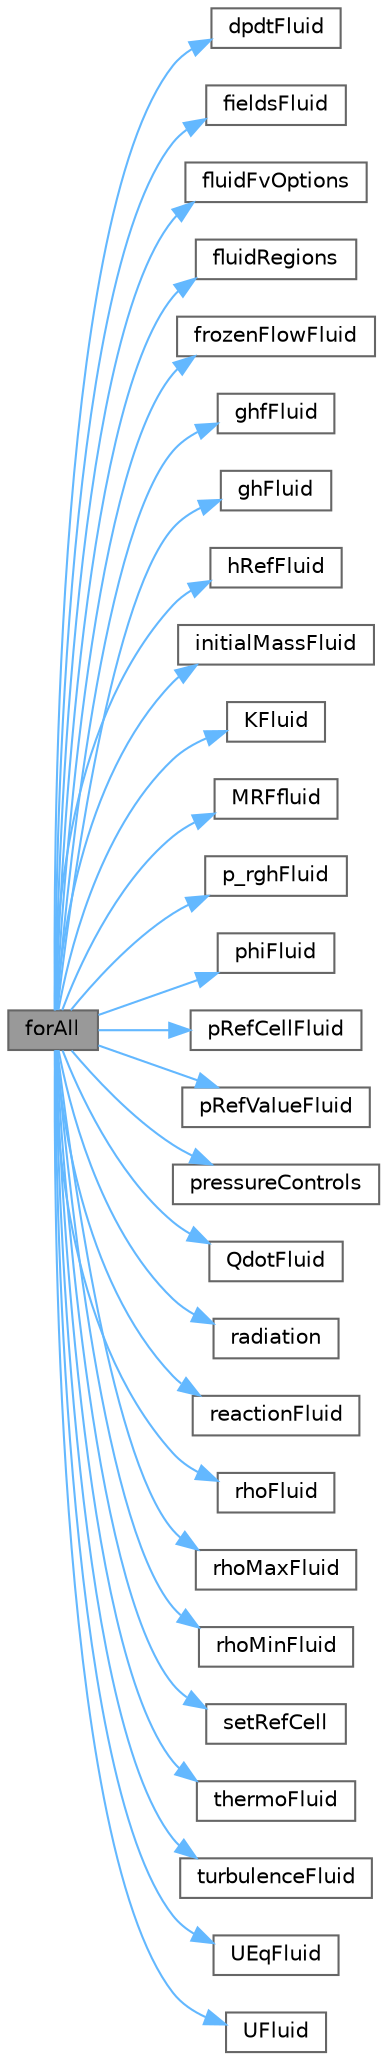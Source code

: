 digraph "forAll"
{
 // LATEX_PDF_SIZE
  bgcolor="transparent";
  edge [fontname=Helvetica,fontsize=10,labelfontname=Helvetica,labelfontsize=10];
  node [fontname=Helvetica,fontsize=10,shape=box,height=0.2,width=0.4];
  rankdir="LR";
  Node1 [id="Node000001",label="forAll",height=0.2,width=0.4,color="gray40", fillcolor="grey60", style="filled", fontcolor="black",tooltip=" "];
  Node1 -> Node2 [id="edge1_Node000001_Node000002",color="steelblue1",style="solid",tooltip=" "];
  Node2 [id="Node000002",label="dpdtFluid",height=0.2,width=0.4,color="grey40", fillcolor="white", style="filled",URL="$fluid_2createFluidFields_8H.html#a4ea78150fada5c3258e386717127d733",tooltip=" "];
  Node1 -> Node3 [id="edge2_Node000001_Node000003",color="steelblue1",style="solid",tooltip=" "];
  Node3 [id="Node000003",label="fieldsFluid",height=0.2,width=0.4,color="grey40", fillcolor="white", style="filled",URL="$chtMultiRegionTwoPhaseEulerFoam_2fluid_2createFluidFields_8H.html#ac5796331b3de89612882cdf202c51075",tooltip=" "];
  Node1 -> Node4 [id="edge3_Node000001_Node000004",color="steelblue1",style="solid",tooltip=" "];
  Node4 [id="Node000004",label="fluidFvOptions",height=0.2,width=0.4,color="grey40", fillcolor="white", style="filled",URL="$chtMultiRegionSimpleFoam_2fluid_2createFluidFields_8H.html#a51758eb8e3c087756e41f44c2b416284",tooltip=" "];
  Node1 -> Node5 [id="edge4_Node000001_Node000005",color="steelblue1",style="solid",tooltip=" "];
  Node5 [id="Node000005",label="fluidRegions",height=0.2,width=0.4,color="grey40", fillcolor="white", style="filled",URL="$chtMultiRegionSimpleFoam_2fluid_2createFluidMeshes_8H.html#a907123d0ac2aad3d73e3e4d8d0b68f90",tooltip=" "];
  Node1 -> Node6 [id="edge5_Node000001_Node000006",color="steelblue1",style="solid",tooltip=" "];
  Node6 [id="Node000006",label="frozenFlowFluid",height=0.2,width=0.4,color="grey40", fillcolor="white", style="filled",URL="$chtMultiRegionSimpleFoam_2fluid_2createFluidFields_8H.html#a99adfeb1d5272cc2e42c49e005e8e951",tooltip=" "];
  Node1 -> Node7 [id="edge6_Node000001_Node000007",color="steelblue1",style="solid",tooltip=" "];
  Node7 [id="Node000007",label="ghfFluid",height=0.2,width=0.4,color="grey40", fillcolor="white", style="filled",URL="$chtMultiRegionSimpleFoam_2fluid_2createFluidFields_8H.html#aa450ba086a7453c4deb764a0336d3169",tooltip=" "];
  Node1 -> Node8 [id="edge7_Node000001_Node000008",color="steelblue1",style="solid",tooltip=" "];
  Node8 [id="Node000008",label="ghFluid",height=0.2,width=0.4,color="grey40", fillcolor="white", style="filled",URL="$chtMultiRegionSimpleFoam_2fluid_2createFluidFields_8H.html#a0a1544219281b50d8f0d68c682fa1711",tooltip=" "];
  Node1 -> Node9 [id="edge8_Node000001_Node000009",color="steelblue1",style="solid",tooltip=" "];
  Node9 [id="Node000009",label="hRefFluid",height=0.2,width=0.4,color="grey40", fillcolor="white", style="filled",URL="$chtMultiRegionSimpleFoam_2fluid_2createFluidFields_8H.html#a53a9989eb4fb9512ebe16227a7124a7a",tooltip=" "];
  Node1 -> Node10 [id="edge9_Node000001_Node000010",color="steelblue1",style="solid",tooltip=" "];
  Node10 [id="Node000010",label="initialMassFluid",height=0.2,width=0.4,color="grey40", fillcolor="white", style="filled",URL="$chtMultiRegionSimpleFoam_2fluid_2createFluidFields_8H.html#a8cafb7d221092e84a5660af24e4ad320",tooltip=" "];
  Node1 -> Node11 [id="edge10_Node000001_Node000011",color="steelblue1",style="solid",tooltip=" "];
  Node11 [id="Node000011",label="KFluid",height=0.2,width=0.4,color="grey40", fillcolor="white", style="filled",URL="$fluid_2createFluidFields_8H.html#ae4cf3a4099ac18ac35bb3922bc695d08",tooltip=" "];
  Node1 -> Node12 [id="edge11_Node000001_Node000012",color="steelblue1",style="solid",tooltip=" "];
  Node12 [id="Node000012",label="MRFfluid",height=0.2,width=0.4,color="grey40", fillcolor="white", style="filled",URL="$chtMultiRegionSimpleFoam_2fluid_2createFluidFields_8H.html#a4afcd05df190345d584ad5c1716b14c2",tooltip=" "];
  Node1 -> Node13 [id="edge12_Node000001_Node000013",color="steelblue1",style="solid",tooltip=" "];
  Node13 [id="Node000013",label="p_rghFluid",height=0.2,width=0.4,color="grey40", fillcolor="white", style="filled",URL="$chtMultiRegionSimpleFoam_2fluid_2createFluidFields_8H.html#a782b226d6d253ed80c78da523d32b96c",tooltip=" "];
  Node1 -> Node14 [id="edge13_Node000001_Node000014",color="steelblue1",style="solid",tooltip=" "];
  Node14 [id="Node000014",label="phiFluid",height=0.2,width=0.4,color="grey40", fillcolor="white", style="filled",URL="$chtMultiRegionSimpleFoam_2fluid_2createFluidFields_8H.html#ae2257849f1544f73aa195a888b27ae52",tooltip=" "];
  Node1 -> Node15 [id="edge14_Node000001_Node000015",color="steelblue1",style="solid",tooltip=" "];
  Node15 [id="Node000015",label="pRefCellFluid",height=0.2,width=0.4,color="grey40", fillcolor="white", style="filled",URL="$chtMultiRegionSimpleFoam_2fluid_2createFluidFields_8H.html#a6ffc9dc1d020a07567baa25173d16a69",tooltip=" "];
  Node1 -> Node16 [id="edge15_Node000001_Node000016",color="steelblue1",style="solid",tooltip=" "];
  Node16 [id="Node000016",label="pRefValueFluid",height=0.2,width=0.4,color="grey40", fillcolor="white", style="filled",URL="$chtMultiRegionSimpleFoam_2fluid_2createFluidFields_8H.html#ada85e752ab9fc2192eed064745bed272",tooltip=" "];
  Node1 -> Node17 [id="edge16_Node000001_Node000017",color="steelblue1",style="solid",tooltip=" "];
  Node17 [id="Node000017",label="pressureControls",height=0.2,width=0.4,color="grey40", fillcolor="white", style="filled",URL="$fluid_2createFluidFields_8H.html#aadd913edc23ebca4ddc0d77725c2225e",tooltip=" "];
  Node1 -> Node18 [id="edge17_Node000001_Node000018",color="steelblue1",style="solid",tooltip=" "];
  Node18 [id="Node000018",label="QdotFluid",height=0.2,width=0.4,color="grey40", fillcolor="white", style="filled",URL="$fluid_2createFluidFields_8H.html#ad1a439e98d298bb0ee4119b294601875",tooltip=" "];
  Node1 -> Node19 [id="edge18_Node000001_Node000019",color="steelblue1",style="solid",tooltip=" "];
  Node19 [id="Node000019",label="radiation",height=0.2,width=0.4,color="grey40", fillcolor="white", style="filled",URL="$chtMultiRegionSimpleFoam_2fluid_2createFluidFields_8H.html#ab47909c3b399732fd8cdfd46429db2a1",tooltip=" "];
  Node1 -> Node20 [id="edge19_Node000001_Node000020",color="steelblue1",style="solid",tooltip=" "];
  Node20 [id="Node000020",label="reactionFluid",height=0.2,width=0.4,color="grey40", fillcolor="white", style="filled",URL="$fluid_2createFluidFields_8H.html#aad68610c203fd0170c90651362a8d977",tooltip=" "];
  Node1 -> Node21 [id="edge20_Node000001_Node000021",color="steelblue1",style="solid",tooltip=" "];
  Node21 [id="Node000021",label="rhoFluid",height=0.2,width=0.4,color="grey40", fillcolor="white", style="filled",URL="$chtMultiRegionSimpleFoam_2fluid_2createFluidFields_8H.html#a9a25ee4dee846236f5ccbe52a0d21e02",tooltip=" "];
  Node1 -> Node22 [id="edge21_Node000001_Node000022",color="steelblue1",style="solid",tooltip=" "];
  Node22 [id="Node000022",label="rhoMaxFluid",height=0.2,width=0.4,color="grey40", fillcolor="white", style="filled",URL="$fluid_2createFluidFields_8H.html#afd711521fdae1e469e82f18c0e6b4d93",tooltip=" "];
  Node1 -> Node23 [id="edge22_Node000001_Node000023",color="steelblue1",style="solid",tooltip=" "];
  Node23 [id="Node000023",label="rhoMinFluid",height=0.2,width=0.4,color="grey40", fillcolor="white", style="filled",URL="$fluid_2createFluidFields_8H.html#ae322f5c5be7fc167b03a2db42f876b1e",tooltip=" "];
  Node1 -> Node24 [id="edge23_Node000001_Node000024",color="steelblue1",style="solid",tooltip=" "];
  Node24 [id="Node000024",label="setRefCell",height=0.2,width=0.4,color="grey40", fillcolor="white", style="filled",URL="$solvers_2lagrangian_2kinematicParcelFoam_2createFields_8H.html#a363bb423848e85621c9496ba9a786d5f",tooltip=" "];
  Node1 -> Node25 [id="edge24_Node000001_Node000025",color="steelblue1",style="solid",tooltip=" "];
  Node25 [id="Node000025",label="thermoFluid",height=0.2,width=0.4,color="grey40", fillcolor="white", style="filled",URL="$chtMultiRegionSimpleFoam_2fluid_2createFluidFields_8H.html#a383ff9278be722c24282bc79d50ca23b",tooltip=" "];
  Node1 -> Node26 [id="edge25_Node000001_Node000026",color="steelblue1",style="solid",tooltip=" "];
  Node26 [id="Node000026",label="turbulenceFluid",height=0.2,width=0.4,color="grey40", fillcolor="white", style="filled",URL="$fluid_2createFluidFields_8H.html#a998735ba67dd6daca31485f201eed086",tooltip=" "];
  Node1 -> Node27 [id="edge26_Node000001_Node000027",color="steelblue1",style="solid",tooltip=" "];
  Node27 [id="Node000027",label="UEqFluid",height=0.2,width=0.4,color="grey40", fillcolor="white", style="filled",URL="$chtMultiRegionSimpleFoam_2fluid_2createFluidFields_8H.html#ad158e85a72f7add9db5e9e8c8266cb3a",tooltip=" "];
  Node1 -> Node28 [id="edge27_Node000001_Node000028",color="steelblue1",style="solid",tooltip=" "];
  Node28 [id="Node000028",label="UFluid",height=0.2,width=0.4,color="grey40", fillcolor="white", style="filled",URL="$chtMultiRegionSimpleFoam_2fluid_2createFluidFields_8H.html#a7039db4ae23846189a413e5dc96758e5",tooltip=" "];
}
